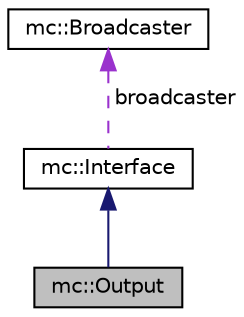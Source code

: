 digraph "mc::Output"
{
  edge [fontname="Helvetica",fontsize="10",labelfontname="Helvetica",labelfontsize="10"];
  node [fontname="Helvetica",fontsize="10",shape=record];
  Node1 [label="mc::Output",height=0.2,width=0.4,color="black", fillcolor="grey75", style="filled", fontcolor="black"];
  Node2 -> Node1 [dir="back",color="midnightblue",fontsize="10",style="solid",fontname="Helvetica"];
  Node2 [label="mc::Interface",height=0.2,width=0.4,color="black", fillcolor="white", style="filled",URL="$classmc_1_1Interface.html"];
  Node3 -> Node2 [dir="back",color="darkorchid3",fontsize="10",style="dashed",label=" broadcaster" ,fontname="Helvetica"];
  Node3 [label="mc::Broadcaster",height=0.2,width=0.4,color="black", fillcolor="white", style="filled",URL="$classmc_1_1Broadcaster.html"];
}
